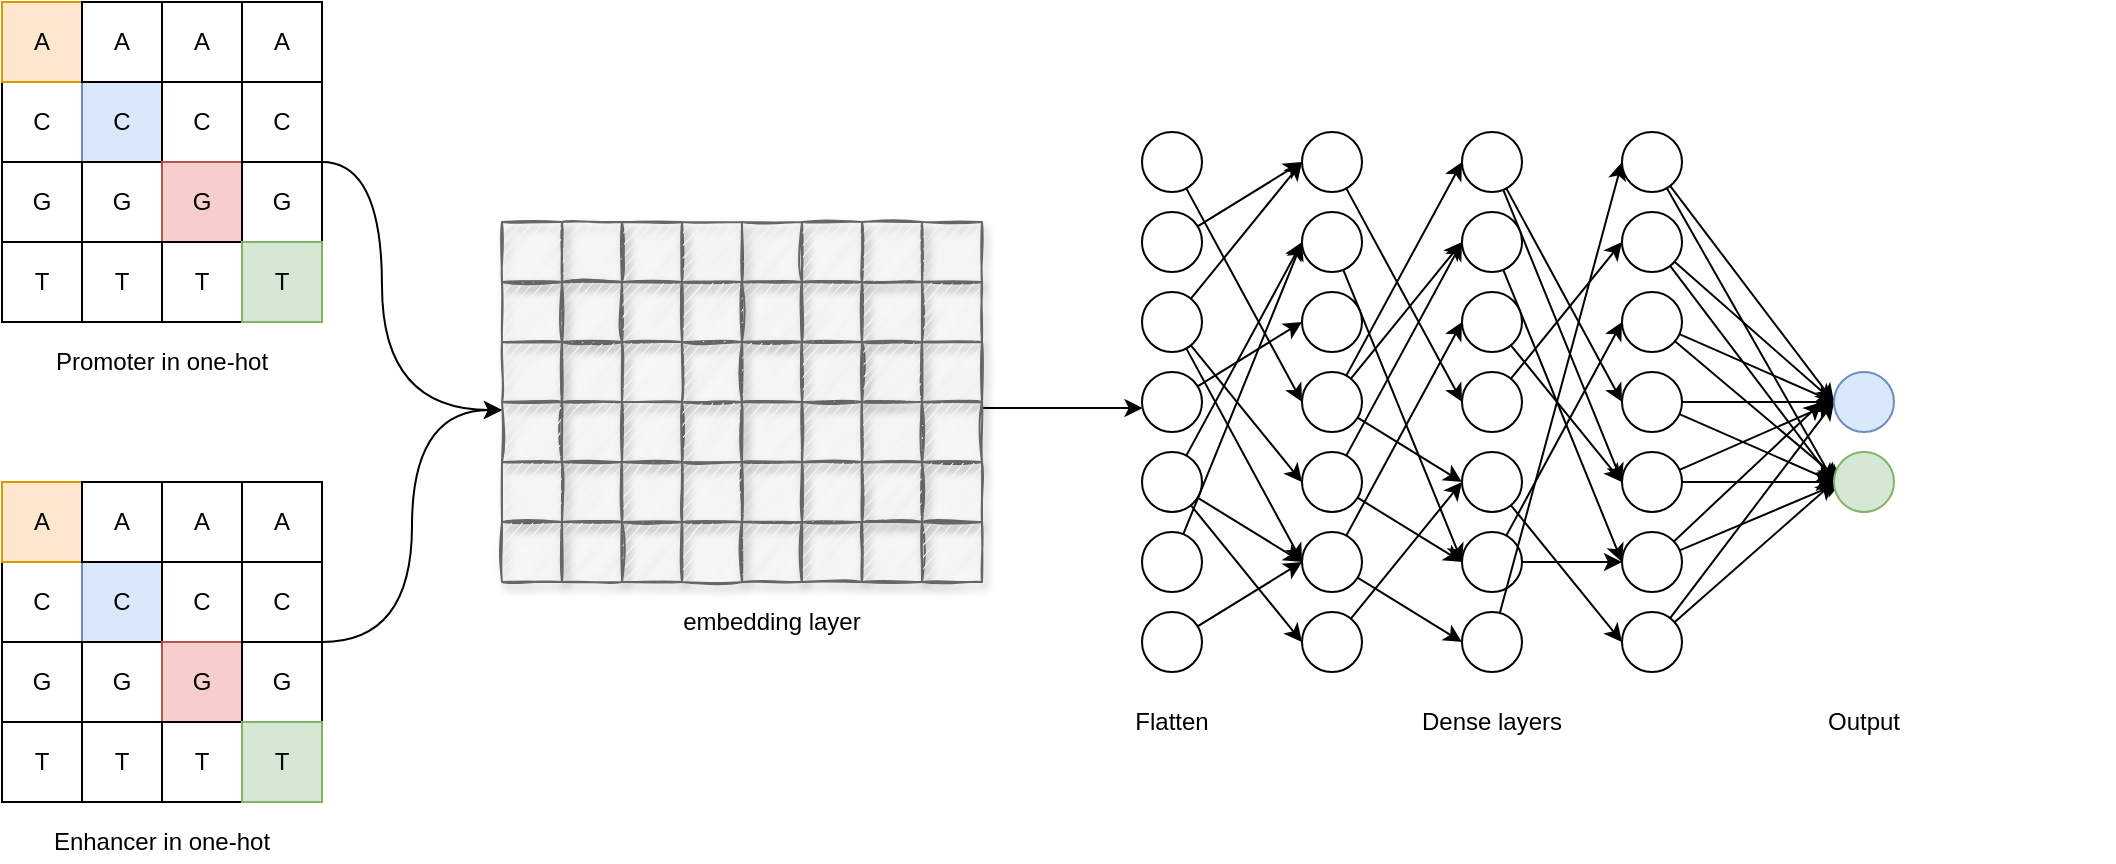 <mxfile version="14.8.5" type="github">
  <diagram id="gIogGsXuzQi1VI0tjLUq" name="Page-1">
    <mxGraphModel dx="1422" dy="763" grid="1" gridSize="10" guides="1" tooltips="1" connect="1" arrows="1" fold="1" page="1" pageScale="1" pageWidth="4681" pageHeight="3300" math="0" shadow="0">
      <root>
        <mxCell id="0" />
        <mxCell id="1" parent="0" />
        <mxCell id="aOOabZM7SZLnajDP1h2--1" value="" style="rounded=0;whiteSpace=wrap;html=1;" parent="1" vertex="1">
          <mxGeometry x="220" y="120" width="40" height="160" as="geometry" />
        </mxCell>
        <mxCell id="aOOabZM7SZLnajDP1h2--2" value="" style="rounded=0;whiteSpace=wrap;html=1;" parent="1" vertex="1">
          <mxGeometry x="220" y="160" width="40" height="40" as="geometry" />
        </mxCell>
        <mxCell id="aOOabZM7SZLnajDP1h2--3" value="" style="rounded=0;whiteSpace=wrap;html=1;" parent="1" vertex="1">
          <mxGeometry x="220" y="200" width="40" height="40" as="geometry" />
        </mxCell>
        <mxCell id="aOOabZM7SZLnajDP1h2--4" value="" style="rounded=0;whiteSpace=wrap;html=1;" parent="1" vertex="1">
          <mxGeometry x="220" y="240" width="40" height="40" as="geometry" />
        </mxCell>
        <mxCell id="aOOabZM7SZLnajDP1h2--5" value="" style="rounded=0;whiteSpace=wrap;html=1;fillColor=#ffe6cc;strokeColor=#d79b00;" parent="1" vertex="1">
          <mxGeometry x="220" y="120" width="40" height="40" as="geometry" />
        </mxCell>
        <mxCell id="aOOabZM7SZLnajDP1h2--6" value="&lt;div&gt;A&lt;/div&gt;" style="text;html=1;strokeColor=none;fillColor=none;align=center;verticalAlign=middle;whiteSpace=wrap;rounded=0;" parent="1" vertex="1">
          <mxGeometry x="220" y="130" width="40" height="20" as="geometry" />
        </mxCell>
        <mxCell id="aOOabZM7SZLnajDP1h2--7" value="C" style="text;html=1;strokeColor=none;fillColor=none;align=center;verticalAlign=middle;whiteSpace=wrap;rounded=0;" parent="1" vertex="1">
          <mxGeometry x="220" y="170" width="40" height="20" as="geometry" />
        </mxCell>
        <mxCell id="aOOabZM7SZLnajDP1h2--8" value="G" style="text;html=1;strokeColor=none;fillColor=none;align=center;verticalAlign=middle;whiteSpace=wrap;rounded=0;" parent="1" vertex="1">
          <mxGeometry x="220" y="210" width="40" height="20" as="geometry" />
        </mxCell>
        <mxCell id="aOOabZM7SZLnajDP1h2--9" value="T" style="text;html=1;strokeColor=none;fillColor=none;align=center;verticalAlign=middle;whiteSpace=wrap;rounded=0;" parent="1" vertex="1">
          <mxGeometry x="220" y="250" width="40" height="20" as="geometry" />
        </mxCell>
        <mxCell id="aOOabZM7SZLnajDP1h2--10" value="" style="rounded=0;whiteSpace=wrap;html=1;" parent="1" vertex="1">
          <mxGeometry x="260" y="120" width="40" height="160" as="geometry" />
        </mxCell>
        <mxCell id="aOOabZM7SZLnajDP1h2--11" value="" style="rounded=0;whiteSpace=wrap;html=1;fillColor=#dae8fc;strokeColor=#6c8ebf;" parent="1" vertex="1">
          <mxGeometry x="260" y="160" width="40" height="40" as="geometry" />
        </mxCell>
        <mxCell id="aOOabZM7SZLnajDP1h2--12" value="" style="rounded=0;whiteSpace=wrap;html=1;" parent="1" vertex="1">
          <mxGeometry x="260" y="200" width="40" height="40" as="geometry" />
        </mxCell>
        <mxCell id="aOOabZM7SZLnajDP1h2--13" value="" style="rounded=0;whiteSpace=wrap;html=1;" parent="1" vertex="1">
          <mxGeometry x="260" y="240" width="40" height="40" as="geometry" />
        </mxCell>
        <mxCell id="aOOabZM7SZLnajDP1h2--14" value="" style="rounded=0;whiteSpace=wrap;html=1;" parent="1" vertex="1">
          <mxGeometry x="260" y="120" width="40" height="40" as="geometry" />
        </mxCell>
        <mxCell id="aOOabZM7SZLnajDP1h2--15" value="&lt;div&gt;A&lt;/div&gt;" style="text;html=1;strokeColor=none;fillColor=none;align=center;verticalAlign=middle;whiteSpace=wrap;rounded=0;" parent="1" vertex="1">
          <mxGeometry x="260" y="130" width="40" height="20" as="geometry" />
        </mxCell>
        <mxCell id="aOOabZM7SZLnajDP1h2--16" value="C" style="text;html=1;strokeColor=none;fillColor=none;align=center;verticalAlign=middle;whiteSpace=wrap;rounded=0;" parent="1" vertex="1">
          <mxGeometry x="260" y="170" width="40" height="20" as="geometry" />
        </mxCell>
        <mxCell id="aOOabZM7SZLnajDP1h2--17" value="G" style="text;html=1;strokeColor=none;fillColor=none;align=center;verticalAlign=middle;whiteSpace=wrap;rounded=0;" parent="1" vertex="1">
          <mxGeometry x="260" y="210" width="40" height="20" as="geometry" />
        </mxCell>
        <mxCell id="aOOabZM7SZLnajDP1h2--18" value="T" style="text;html=1;strokeColor=none;fillColor=none;align=center;verticalAlign=middle;whiteSpace=wrap;rounded=0;" parent="1" vertex="1">
          <mxGeometry x="260" y="250" width="40" height="20" as="geometry" />
        </mxCell>
        <mxCell id="aOOabZM7SZLnajDP1h2--19" value="" style="rounded=0;whiteSpace=wrap;html=1;" parent="1" vertex="1">
          <mxGeometry x="260" y="120" width="40" height="160" as="geometry" />
        </mxCell>
        <mxCell id="aOOabZM7SZLnajDP1h2--20" value="" style="rounded=0;whiteSpace=wrap;html=1;fillColor=#dae8fc;strokeColor=#6c8ebf;" parent="1" vertex="1">
          <mxGeometry x="260" y="160" width="40" height="40" as="geometry" />
        </mxCell>
        <mxCell id="aOOabZM7SZLnajDP1h2--21" value="" style="rounded=0;whiteSpace=wrap;html=1;" parent="1" vertex="1">
          <mxGeometry x="260" y="200" width="40" height="40" as="geometry" />
        </mxCell>
        <mxCell id="aOOabZM7SZLnajDP1h2--22" value="" style="rounded=0;whiteSpace=wrap;html=1;" parent="1" vertex="1">
          <mxGeometry x="260" y="240" width="40" height="40" as="geometry" />
        </mxCell>
        <mxCell id="aOOabZM7SZLnajDP1h2--23" value="" style="rounded=0;whiteSpace=wrap;html=1;" parent="1" vertex="1">
          <mxGeometry x="260" y="120" width="40" height="40" as="geometry" />
        </mxCell>
        <mxCell id="aOOabZM7SZLnajDP1h2--24" value="&lt;div&gt;A&lt;/div&gt;" style="text;html=1;strokeColor=none;fillColor=none;align=center;verticalAlign=middle;whiteSpace=wrap;rounded=0;" parent="1" vertex="1">
          <mxGeometry x="260" y="130" width="40" height="20" as="geometry" />
        </mxCell>
        <mxCell id="aOOabZM7SZLnajDP1h2--25" value="C" style="text;html=1;strokeColor=none;fillColor=none;align=center;verticalAlign=middle;whiteSpace=wrap;rounded=0;" parent="1" vertex="1">
          <mxGeometry x="260" y="170" width="40" height="20" as="geometry" />
        </mxCell>
        <mxCell id="aOOabZM7SZLnajDP1h2--26" value="G" style="text;html=1;strokeColor=none;fillColor=none;align=center;verticalAlign=middle;whiteSpace=wrap;rounded=0;" parent="1" vertex="1">
          <mxGeometry x="260" y="210" width="40" height="20" as="geometry" />
        </mxCell>
        <mxCell id="aOOabZM7SZLnajDP1h2--27" value="T" style="text;html=1;strokeColor=none;fillColor=none;align=center;verticalAlign=middle;whiteSpace=wrap;rounded=0;" parent="1" vertex="1">
          <mxGeometry x="260" y="250" width="40" height="20" as="geometry" />
        </mxCell>
        <mxCell id="aOOabZM7SZLnajDP1h2--28" value="" style="rounded=0;whiteSpace=wrap;html=1;" parent="1" vertex="1">
          <mxGeometry x="300" y="120" width="40" height="160" as="geometry" />
        </mxCell>
        <mxCell id="aOOabZM7SZLnajDP1h2--29" value="" style="rounded=0;whiteSpace=wrap;html=1;fillColor=#dae8fc;strokeColor=#6c8ebf;" parent="1" vertex="1">
          <mxGeometry x="300" y="160" width="40" height="40" as="geometry" />
        </mxCell>
        <mxCell id="aOOabZM7SZLnajDP1h2--30" value="" style="rounded=0;whiteSpace=wrap;html=1;" parent="1" vertex="1">
          <mxGeometry x="300" y="200" width="40" height="40" as="geometry" />
        </mxCell>
        <mxCell id="aOOabZM7SZLnajDP1h2--31" value="" style="rounded=0;whiteSpace=wrap;html=1;" parent="1" vertex="1">
          <mxGeometry x="300" y="240" width="40" height="40" as="geometry" />
        </mxCell>
        <mxCell id="aOOabZM7SZLnajDP1h2--32" value="" style="rounded=0;whiteSpace=wrap;html=1;" parent="1" vertex="1">
          <mxGeometry x="300" y="120" width="40" height="40" as="geometry" />
        </mxCell>
        <mxCell id="aOOabZM7SZLnajDP1h2--33" value="&lt;div&gt;A&lt;/div&gt;" style="text;html=1;strokeColor=none;fillColor=none;align=center;verticalAlign=middle;whiteSpace=wrap;rounded=0;" parent="1" vertex="1">
          <mxGeometry x="300" y="130" width="40" height="20" as="geometry" />
        </mxCell>
        <mxCell id="aOOabZM7SZLnajDP1h2--34" value="C" style="text;html=1;strokeColor=none;fillColor=none;align=center;verticalAlign=middle;whiteSpace=wrap;rounded=0;" parent="1" vertex="1">
          <mxGeometry x="300" y="170" width="40" height="20" as="geometry" />
        </mxCell>
        <mxCell id="aOOabZM7SZLnajDP1h2--35" value="G" style="text;html=1;strokeColor=none;fillColor=none;align=center;verticalAlign=middle;whiteSpace=wrap;rounded=0;" parent="1" vertex="1">
          <mxGeometry x="300" y="210" width="40" height="20" as="geometry" />
        </mxCell>
        <mxCell id="aOOabZM7SZLnajDP1h2--36" value="T" style="text;html=1;strokeColor=none;fillColor=none;align=center;verticalAlign=middle;whiteSpace=wrap;rounded=0;" parent="1" vertex="1">
          <mxGeometry x="300" y="250" width="40" height="20" as="geometry" />
        </mxCell>
        <mxCell id="aOOabZM7SZLnajDP1h2--37" value="" style="rounded=0;whiteSpace=wrap;html=1;" parent="1" vertex="1">
          <mxGeometry x="300" y="120" width="40" height="160" as="geometry" />
        </mxCell>
        <mxCell id="aOOabZM7SZLnajDP1h2--38" value="" style="rounded=0;whiteSpace=wrap;html=1;" parent="1" vertex="1">
          <mxGeometry x="300" y="160" width="40" height="40" as="geometry" />
        </mxCell>
        <mxCell id="aOOabZM7SZLnajDP1h2--39" value="" style="rounded=0;whiteSpace=wrap;html=1;fillColor=#f8cecc;strokeColor=#b85450;" parent="1" vertex="1">
          <mxGeometry x="300" y="200" width="40" height="40" as="geometry" />
        </mxCell>
        <mxCell id="aOOabZM7SZLnajDP1h2--40" value="" style="rounded=0;whiteSpace=wrap;html=1;" parent="1" vertex="1">
          <mxGeometry x="300" y="240" width="40" height="40" as="geometry" />
        </mxCell>
        <mxCell id="aOOabZM7SZLnajDP1h2--41" value="" style="rounded=0;whiteSpace=wrap;html=1;" parent="1" vertex="1">
          <mxGeometry x="300" y="120" width="40" height="40" as="geometry" />
        </mxCell>
        <mxCell id="aOOabZM7SZLnajDP1h2--42" value="&lt;div&gt;A&lt;/div&gt;" style="text;html=1;strokeColor=none;fillColor=none;align=center;verticalAlign=middle;whiteSpace=wrap;rounded=0;" parent="1" vertex="1">
          <mxGeometry x="300" y="130" width="40" height="20" as="geometry" />
        </mxCell>
        <mxCell id="aOOabZM7SZLnajDP1h2--43" value="C" style="text;html=1;strokeColor=none;fillColor=none;align=center;verticalAlign=middle;whiteSpace=wrap;rounded=0;" parent="1" vertex="1">
          <mxGeometry x="300" y="170" width="40" height="20" as="geometry" />
        </mxCell>
        <mxCell id="aOOabZM7SZLnajDP1h2--44" value="G" style="text;html=1;strokeColor=none;fillColor=none;align=center;verticalAlign=middle;whiteSpace=wrap;rounded=0;" parent="1" vertex="1">
          <mxGeometry x="300" y="210" width="40" height="20" as="geometry" />
        </mxCell>
        <mxCell id="aOOabZM7SZLnajDP1h2--45" value="T" style="text;html=1;strokeColor=none;fillColor=none;align=center;verticalAlign=middle;whiteSpace=wrap;rounded=0;" parent="1" vertex="1">
          <mxGeometry x="300" y="250" width="40" height="20" as="geometry" />
        </mxCell>
        <mxCell id="aOOabZM7SZLnajDP1h2--46" value="" style="rounded=0;whiteSpace=wrap;html=1;" parent="1" vertex="1">
          <mxGeometry x="340" y="120" width="40" height="160" as="geometry" />
        </mxCell>
        <mxCell id="aOOabZM7SZLnajDP1h2--47" value="" style="rounded=0;whiteSpace=wrap;html=1;fillColor=#dae8fc;strokeColor=#6c8ebf;" parent="1" vertex="1">
          <mxGeometry x="340" y="160" width="40" height="40" as="geometry" />
        </mxCell>
        <mxCell id="aOOabZM7SZLnajDP1h2--48" value="" style="rounded=0;whiteSpace=wrap;html=1;" parent="1" vertex="1">
          <mxGeometry x="340" y="200" width="40" height="40" as="geometry" />
        </mxCell>
        <mxCell id="aOOabZM7SZLnajDP1h2--49" value="" style="rounded=0;whiteSpace=wrap;html=1;" parent="1" vertex="1">
          <mxGeometry x="340" y="240" width="40" height="40" as="geometry" />
        </mxCell>
        <mxCell id="aOOabZM7SZLnajDP1h2--50" value="" style="rounded=0;whiteSpace=wrap;html=1;" parent="1" vertex="1">
          <mxGeometry x="340" y="120" width="40" height="40" as="geometry" />
        </mxCell>
        <mxCell id="aOOabZM7SZLnajDP1h2--51" value="&lt;div&gt;A&lt;/div&gt;" style="text;html=1;strokeColor=none;fillColor=none;align=center;verticalAlign=middle;whiteSpace=wrap;rounded=0;" parent="1" vertex="1">
          <mxGeometry x="340" y="130" width="40" height="20" as="geometry" />
        </mxCell>
        <mxCell id="aOOabZM7SZLnajDP1h2--52" value="C" style="text;html=1;strokeColor=none;fillColor=none;align=center;verticalAlign=middle;whiteSpace=wrap;rounded=0;" parent="1" vertex="1">
          <mxGeometry x="340" y="170" width="40" height="20" as="geometry" />
        </mxCell>
        <mxCell id="aOOabZM7SZLnajDP1h2--53" value="G" style="text;html=1;strokeColor=none;fillColor=none;align=center;verticalAlign=middle;whiteSpace=wrap;rounded=0;" parent="1" vertex="1">
          <mxGeometry x="340" y="210" width="40" height="20" as="geometry" />
        </mxCell>
        <mxCell id="aOOabZM7SZLnajDP1h2--54" value="T" style="text;html=1;strokeColor=none;fillColor=none;align=center;verticalAlign=middle;whiteSpace=wrap;rounded=0;" parent="1" vertex="1">
          <mxGeometry x="340" y="250" width="40" height="20" as="geometry" />
        </mxCell>
        <mxCell id="aOOabZM7SZLnajDP1h2--55" value="" style="rounded=0;whiteSpace=wrap;html=1;" parent="1" vertex="1">
          <mxGeometry x="340" y="120" width="40" height="160" as="geometry" />
        </mxCell>
        <mxCell id="aOOabZM7SZLnajDP1h2--56" value="" style="rounded=0;whiteSpace=wrap;html=1;" parent="1" vertex="1">
          <mxGeometry x="340" y="160" width="40" height="40" as="geometry" />
        </mxCell>
        <mxCell id="aOOabZM7SZLnajDP1h2--57" value="" style="rounded=0;whiteSpace=wrap;html=1;" parent="1" vertex="1">
          <mxGeometry x="340" y="200" width="40" height="40" as="geometry" />
        </mxCell>
        <mxCell id="aOOabZM7SZLnajDP1h2--58" value="" style="rounded=0;whiteSpace=wrap;html=1;fillColor=#d5e8d4;strokeColor=#82b366;" parent="1" vertex="1">
          <mxGeometry x="340" y="240" width="40" height="40" as="geometry" />
        </mxCell>
        <mxCell id="aOOabZM7SZLnajDP1h2--59" value="" style="rounded=0;whiteSpace=wrap;html=1;" parent="1" vertex="1">
          <mxGeometry x="340" y="120" width="40" height="40" as="geometry" />
        </mxCell>
        <mxCell id="aOOabZM7SZLnajDP1h2--60" value="&lt;div&gt;A&lt;/div&gt;" style="text;html=1;strokeColor=none;fillColor=none;align=center;verticalAlign=middle;whiteSpace=wrap;rounded=0;" parent="1" vertex="1">
          <mxGeometry x="340" y="130" width="40" height="20" as="geometry" />
        </mxCell>
        <mxCell id="aOOabZM7SZLnajDP1h2--61" style="edgeStyle=orthogonalEdgeStyle;curved=1;rounded=0;orthogonalLoop=1;jettySize=auto;html=1;entryX=0;entryY=0;entryDx=0;entryDy=0;exitX=1;exitY=0;exitDx=0;exitDy=0;" parent="1" source="aOOabZM7SZLnajDP1h2--57" edge="1">
          <mxGeometry relative="1" as="geometry">
            <Array as="points">
              <mxPoint x="410" y="200" />
              <mxPoint x="410" y="324" />
            </Array>
            <mxPoint x="470" y="324" as="targetPoint" />
          </mxGeometry>
        </mxCell>
        <mxCell id="aOOabZM7SZLnajDP1h2--62" value="C" style="text;html=1;align=center;verticalAlign=middle;whiteSpace=wrap;rounded=0;" parent="1" vertex="1">
          <mxGeometry x="340" y="170" width="40" height="20" as="geometry" />
        </mxCell>
        <mxCell id="aOOabZM7SZLnajDP1h2--63" value="G" style="text;html=1;strokeColor=none;fillColor=none;align=center;verticalAlign=middle;whiteSpace=wrap;rounded=0;" parent="1" vertex="1">
          <mxGeometry x="340" y="210" width="40" height="20" as="geometry" />
        </mxCell>
        <mxCell id="aOOabZM7SZLnajDP1h2--64" value="T" style="text;html=1;strokeColor=none;fillColor=none;align=center;verticalAlign=middle;whiteSpace=wrap;rounded=0;" parent="1" vertex="1">
          <mxGeometry x="340" y="250" width="40" height="20" as="geometry" />
        </mxCell>
        <mxCell id="aOOabZM7SZLnajDP1h2--65" value="&lt;div&gt;Promoter in one-hot&lt;/div&gt;" style="text;html=1;strokeColor=none;fillColor=none;align=center;verticalAlign=middle;whiteSpace=wrap;rounded=0;" parent="1" vertex="1">
          <mxGeometry x="220" y="290" width="160" height="20" as="geometry" />
        </mxCell>
        <mxCell id="aOOabZM7SZLnajDP1h2--66" value="" style="rounded=0;whiteSpace=wrap;html=1;" parent="1" vertex="1">
          <mxGeometry x="220" y="360" width="40" height="160" as="geometry" />
        </mxCell>
        <mxCell id="aOOabZM7SZLnajDP1h2--67" value="" style="rounded=0;whiteSpace=wrap;html=1;" parent="1" vertex="1">
          <mxGeometry x="220" y="400" width="40" height="40" as="geometry" />
        </mxCell>
        <mxCell id="aOOabZM7SZLnajDP1h2--68" value="" style="rounded=0;whiteSpace=wrap;html=1;" parent="1" vertex="1">
          <mxGeometry x="220" y="440" width="40" height="40" as="geometry" />
        </mxCell>
        <mxCell id="aOOabZM7SZLnajDP1h2--69" value="" style="rounded=0;whiteSpace=wrap;html=1;" parent="1" vertex="1">
          <mxGeometry x="220" y="480" width="40" height="40" as="geometry" />
        </mxCell>
        <mxCell id="aOOabZM7SZLnajDP1h2--70" value="" style="rounded=0;whiteSpace=wrap;html=1;fillColor=#ffe6cc;strokeColor=#d79b00;" parent="1" vertex="1">
          <mxGeometry x="220" y="360" width="40" height="40" as="geometry" />
        </mxCell>
        <mxCell id="aOOabZM7SZLnajDP1h2--71" value="&lt;div&gt;A&lt;/div&gt;" style="text;html=1;strokeColor=none;fillColor=none;align=center;verticalAlign=middle;whiteSpace=wrap;rounded=0;" parent="1" vertex="1">
          <mxGeometry x="220" y="370" width="40" height="20" as="geometry" />
        </mxCell>
        <mxCell id="aOOabZM7SZLnajDP1h2--72" value="C" style="text;html=1;strokeColor=none;fillColor=none;align=center;verticalAlign=middle;whiteSpace=wrap;rounded=0;" parent="1" vertex="1">
          <mxGeometry x="220" y="410" width="40" height="20" as="geometry" />
        </mxCell>
        <mxCell id="aOOabZM7SZLnajDP1h2--73" value="G" style="text;html=1;strokeColor=none;fillColor=none;align=center;verticalAlign=middle;whiteSpace=wrap;rounded=0;" parent="1" vertex="1">
          <mxGeometry x="220" y="450" width="40" height="20" as="geometry" />
        </mxCell>
        <mxCell id="aOOabZM7SZLnajDP1h2--74" value="T" style="text;html=1;strokeColor=none;fillColor=none;align=center;verticalAlign=middle;whiteSpace=wrap;rounded=0;" parent="1" vertex="1">
          <mxGeometry x="220" y="490" width="40" height="20" as="geometry" />
        </mxCell>
        <mxCell id="aOOabZM7SZLnajDP1h2--75" value="" style="rounded=0;whiteSpace=wrap;html=1;" parent="1" vertex="1">
          <mxGeometry x="260" y="360" width="40" height="160" as="geometry" />
        </mxCell>
        <mxCell id="aOOabZM7SZLnajDP1h2--76" value="" style="rounded=0;whiteSpace=wrap;html=1;fillColor=#dae8fc;strokeColor=#6c8ebf;" parent="1" vertex="1">
          <mxGeometry x="260" y="400" width="40" height="40" as="geometry" />
        </mxCell>
        <mxCell id="aOOabZM7SZLnajDP1h2--77" value="" style="rounded=0;whiteSpace=wrap;html=1;" parent="1" vertex="1">
          <mxGeometry x="260" y="440" width="40" height="40" as="geometry" />
        </mxCell>
        <mxCell id="aOOabZM7SZLnajDP1h2--78" value="" style="rounded=0;whiteSpace=wrap;html=1;" parent="1" vertex="1">
          <mxGeometry x="260" y="480" width="40" height="40" as="geometry" />
        </mxCell>
        <mxCell id="aOOabZM7SZLnajDP1h2--79" value="" style="rounded=0;whiteSpace=wrap;html=1;" parent="1" vertex="1">
          <mxGeometry x="260" y="360" width="40" height="40" as="geometry" />
        </mxCell>
        <mxCell id="aOOabZM7SZLnajDP1h2--80" value="&lt;div&gt;A&lt;/div&gt;" style="text;html=1;strokeColor=none;fillColor=none;align=center;verticalAlign=middle;whiteSpace=wrap;rounded=0;" parent="1" vertex="1">
          <mxGeometry x="260" y="370" width="40" height="20" as="geometry" />
        </mxCell>
        <mxCell id="aOOabZM7SZLnajDP1h2--81" value="C" style="text;html=1;strokeColor=none;fillColor=none;align=center;verticalAlign=middle;whiteSpace=wrap;rounded=0;" parent="1" vertex="1">
          <mxGeometry x="260" y="410" width="40" height="20" as="geometry" />
        </mxCell>
        <mxCell id="aOOabZM7SZLnajDP1h2--82" value="G" style="text;html=1;strokeColor=none;fillColor=none;align=center;verticalAlign=middle;whiteSpace=wrap;rounded=0;" parent="1" vertex="1">
          <mxGeometry x="260" y="450" width="40" height="20" as="geometry" />
        </mxCell>
        <mxCell id="aOOabZM7SZLnajDP1h2--83" value="T" style="text;html=1;strokeColor=none;fillColor=none;align=center;verticalAlign=middle;whiteSpace=wrap;rounded=0;" parent="1" vertex="1">
          <mxGeometry x="260" y="490" width="40" height="20" as="geometry" />
        </mxCell>
        <mxCell id="aOOabZM7SZLnajDP1h2--84" value="" style="rounded=0;whiteSpace=wrap;html=1;" parent="1" vertex="1">
          <mxGeometry x="260" y="360" width="40" height="160" as="geometry" />
        </mxCell>
        <mxCell id="aOOabZM7SZLnajDP1h2--85" value="" style="rounded=0;whiteSpace=wrap;html=1;fillColor=#dae8fc;strokeColor=#6c8ebf;" parent="1" vertex="1">
          <mxGeometry x="260" y="400" width="40" height="40" as="geometry" />
        </mxCell>
        <mxCell id="aOOabZM7SZLnajDP1h2--86" value="" style="rounded=0;whiteSpace=wrap;html=1;" parent="1" vertex="1">
          <mxGeometry x="260" y="440" width="40" height="40" as="geometry" />
        </mxCell>
        <mxCell id="aOOabZM7SZLnajDP1h2--87" value="" style="rounded=0;whiteSpace=wrap;html=1;" parent="1" vertex="1">
          <mxGeometry x="260" y="480" width="40" height="40" as="geometry" />
        </mxCell>
        <mxCell id="aOOabZM7SZLnajDP1h2--88" value="" style="rounded=0;whiteSpace=wrap;html=1;" parent="1" vertex="1">
          <mxGeometry x="260" y="360" width="40" height="40" as="geometry" />
        </mxCell>
        <mxCell id="aOOabZM7SZLnajDP1h2--89" value="&lt;div&gt;A&lt;/div&gt;" style="text;html=1;strokeColor=none;fillColor=none;align=center;verticalAlign=middle;whiteSpace=wrap;rounded=0;" parent="1" vertex="1">
          <mxGeometry x="260" y="370" width="40" height="20" as="geometry" />
        </mxCell>
        <mxCell id="aOOabZM7SZLnajDP1h2--90" value="C" style="text;html=1;strokeColor=none;fillColor=none;align=center;verticalAlign=middle;whiteSpace=wrap;rounded=0;" parent="1" vertex="1">
          <mxGeometry x="260" y="410" width="40" height="20" as="geometry" />
        </mxCell>
        <mxCell id="aOOabZM7SZLnajDP1h2--91" value="G" style="text;html=1;strokeColor=none;fillColor=none;align=center;verticalAlign=middle;whiteSpace=wrap;rounded=0;" parent="1" vertex="1">
          <mxGeometry x="260" y="450" width="40" height="20" as="geometry" />
        </mxCell>
        <mxCell id="aOOabZM7SZLnajDP1h2--92" value="T" style="text;html=1;strokeColor=none;fillColor=none;align=center;verticalAlign=middle;whiteSpace=wrap;rounded=0;" parent="1" vertex="1">
          <mxGeometry x="260" y="490" width="40" height="20" as="geometry" />
        </mxCell>
        <mxCell id="aOOabZM7SZLnajDP1h2--93" value="" style="rounded=0;whiteSpace=wrap;html=1;" parent="1" vertex="1">
          <mxGeometry x="300" y="360" width="40" height="160" as="geometry" />
        </mxCell>
        <mxCell id="aOOabZM7SZLnajDP1h2--94" value="" style="rounded=0;whiteSpace=wrap;html=1;fillColor=#dae8fc;strokeColor=#6c8ebf;" parent="1" vertex="1">
          <mxGeometry x="300" y="400" width="40" height="40" as="geometry" />
        </mxCell>
        <mxCell id="aOOabZM7SZLnajDP1h2--95" value="" style="rounded=0;whiteSpace=wrap;html=1;" parent="1" vertex="1">
          <mxGeometry x="300" y="440" width="40" height="40" as="geometry" />
        </mxCell>
        <mxCell id="aOOabZM7SZLnajDP1h2--96" value="" style="rounded=0;whiteSpace=wrap;html=1;" parent="1" vertex="1">
          <mxGeometry x="300" y="480" width="40" height="40" as="geometry" />
        </mxCell>
        <mxCell id="aOOabZM7SZLnajDP1h2--97" value="" style="rounded=0;whiteSpace=wrap;html=1;" parent="1" vertex="1">
          <mxGeometry x="300" y="360" width="40" height="40" as="geometry" />
        </mxCell>
        <mxCell id="aOOabZM7SZLnajDP1h2--98" value="&lt;div&gt;A&lt;/div&gt;" style="text;html=1;strokeColor=none;fillColor=none;align=center;verticalAlign=middle;whiteSpace=wrap;rounded=0;" parent="1" vertex="1">
          <mxGeometry x="300" y="370" width="40" height="20" as="geometry" />
        </mxCell>
        <mxCell id="aOOabZM7SZLnajDP1h2--99" value="C" style="text;html=1;strokeColor=none;fillColor=none;align=center;verticalAlign=middle;whiteSpace=wrap;rounded=0;" parent="1" vertex="1">
          <mxGeometry x="300" y="410" width="40" height="20" as="geometry" />
        </mxCell>
        <mxCell id="aOOabZM7SZLnajDP1h2--100" value="G" style="text;html=1;strokeColor=none;fillColor=none;align=center;verticalAlign=middle;whiteSpace=wrap;rounded=0;" parent="1" vertex="1">
          <mxGeometry x="300" y="450" width="40" height="20" as="geometry" />
        </mxCell>
        <mxCell id="aOOabZM7SZLnajDP1h2--101" value="T" style="text;html=1;strokeColor=none;fillColor=none;align=center;verticalAlign=middle;whiteSpace=wrap;rounded=0;" parent="1" vertex="1">
          <mxGeometry x="300" y="490" width="40" height="20" as="geometry" />
        </mxCell>
        <mxCell id="aOOabZM7SZLnajDP1h2--102" value="" style="rounded=0;whiteSpace=wrap;html=1;" parent="1" vertex="1">
          <mxGeometry x="300" y="360" width="40" height="160" as="geometry" />
        </mxCell>
        <mxCell id="aOOabZM7SZLnajDP1h2--103" value="" style="rounded=0;whiteSpace=wrap;html=1;" parent="1" vertex="1">
          <mxGeometry x="300" y="400" width="40" height="40" as="geometry" />
        </mxCell>
        <mxCell id="aOOabZM7SZLnajDP1h2--104" value="" style="rounded=0;whiteSpace=wrap;html=1;fillColor=#f8cecc;strokeColor=#b85450;" parent="1" vertex="1">
          <mxGeometry x="300" y="440" width="40" height="40" as="geometry" />
        </mxCell>
        <mxCell id="aOOabZM7SZLnajDP1h2--105" value="" style="rounded=0;whiteSpace=wrap;html=1;" parent="1" vertex="1">
          <mxGeometry x="300" y="480" width="40" height="40" as="geometry" />
        </mxCell>
        <mxCell id="aOOabZM7SZLnajDP1h2--106" value="" style="rounded=0;whiteSpace=wrap;html=1;" parent="1" vertex="1">
          <mxGeometry x="300" y="360" width="40" height="40" as="geometry" />
        </mxCell>
        <mxCell id="aOOabZM7SZLnajDP1h2--107" value="&lt;div&gt;A&lt;/div&gt;" style="text;html=1;strokeColor=none;fillColor=none;align=center;verticalAlign=middle;whiteSpace=wrap;rounded=0;" parent="1" vertex="1">
          <mxGeometry x="300" y="370" width="40" height="20" as="geometry" />
        </mxCell>
        <mxCell id="aOOabZM7SZLnajDP1h2--108" value="C" style="text;html=1;strokeColor=none;fillColor=none;align=center;verticalAlign=middle;whiteSpace=wrap;rounded=0;" parent="1" vertex="1">
          <mxGeometry x="300" y="410" width="40" height="20" as="geometry" />
        </mxCell>
        <mxCell id="aOOabZM7SZLnajDP1h2--109" value="G" style="text;html=1;strokeColor=none;fillColor=none;align=center;verticalAlign=middle;whiteSpace=wrap;rounded=0;" parent="1" vertex="1">
          <mxGeometry x="300" y="450" width="40" height="20" as="geometry" />
        </mxCell>
        <mxCell id="aOOabZM7SZLnajDP1h2--110" value="T" style="text;html=1;strokeColor=none;fillColor=none;align=center;verticalAlign=middle;whiteSpace=wrap;rounded=0;" parent="1" vertex="1">
          <mxGeometry x="300" y="490" width="40" height="20" as="geometry" />
        </mxCell>
        <mxCell id="aOOabZM7SZLnajDP1h2--111" value="" style="rounded=0;whiteSpace=wrap;html=1;" parent="1" vertex="1">
          <mxGeometry x="340" y="360" width="40" height="160" as="geometry" />
        </mxCell>
        <mxCell id="aOOabZM7SZLnajDP1h2--112" value="" style="rounded=0;whiteSpace=wrap;html=1;fillColor=#dae8fc;strokeColor=#6c8ebf;" parent="1" vertex="1">
          <mxGeometry x="340" y="400" width="40" height="40" as="geometry" />
        </mxCell>
        <mxCell id="aOOabZM7SZLnajDP1h2--113" value="" style="rounded=0;whiteSpace=wrap;html=1;" parent="1" vertex="1">
          <mxGeometry x="340" y="440" width="40" height="40" as="geometry" />
        </mxCell>
        <mxCell id="aOOabZM7SZLnajDP1h2--114" value="" style="rounded=0;whiteSpace=wrap;html=1;" parent="1" vertex="1">
          <mxGeometry x="340" y="480" width="40" height="40" as="geometry" />
        </mxCell>
        <mxCell id="aOOabZM7SZLnajDP1h2--115" value="" style="rounded=0;whiteSpace=wrap;html=1;" parent="1" vertex="1">
          <mxGeometry x="340" y="360" width="40" height="40" as="geometry" />
        </mxCell>
        <mxCell id="aOOabZM7SZLnajDP1h2--116" value="&lt;div&gt;A&lt;/div&gt;" style="text;html=1;strokeColor=none;fillColor=none;align=center;verticalAlign=middle;whiteSpace=wrap;rounded=0;" parent="1" vertex="1">
          <mxGeometry x="340" y="370" width="40" height="20" as="geometry" />
        </mxCell>
        <mxCell id="aOOabZM7SZLnajDP1h2--117" value="C" style="text;html=1;strokeColor=none;fillColor=none;align=center;verticalAlign=middle;whiteSpace=wrap;rounded=0;" parent="1" vertex="1">
          <mxGeometry x="340" y="410" width="40" height="20" as="geometry" />
        </mxCell>
        <mxCell id="aOOabZM7SZLnajDP1h2--118" value="G" style="text;html=1;strokeColor=none;fillColor=none;align=center;verticalAlign=middle;whiteSpace=wrap;rounded=0;" parent="1" vertex="1">
          <mxGeometry x="340" y="450" width="40" height="20" as="geometry" />
        </mxCell>
        <mxCell id="aOOabZM7SZLnajDP1h2--119" value="T" style="text;html=1;strokeColor=none;fillColor=none;align=center;verticalAlign=middle;whiteSpace=wrap;rounded=0;" parent="1" vertex="1">
          <mxGeometry x="340" y="490" width="40" height="20" as="geometry" />
        </mxCell>
        <mxCell id="aOOabZM7SZLnajDP1h2--120" value="" style="rounded=0;whiteSpace=wrap;html=1;" parent="1" vertex="1">
          <mxGeometry x="340" y="360" width="40" height="160" as="geometry" />
        </mxCell>
        <mxCell id="aOOabZM7SZLnajDP1h2--121" value="" style="rounded=0;whiteSpace=wrap;html=1;" parent="1" vertex="1">
          <mxGeometry x="340" y="400" width="40" height="40" as="geometry" />
        </mxCell>
        <mxCell id="aOOabZM7SZLnajDP1h2--122" value="" style="rounded=0;whiteSpace=wrap;html=1;" parent="1" vertex="1">
          <mxGeometry x="340" y="440" width="40" height="40" as="geometry" />
        </mxCell>
        <mxCell id="aOOabZM7SZLnajDP1h2--123" value="" style="rounded=0;whiteSpace=wrap;html=1;fillColor=#d5e8d4;strokeColor=#82b366;" parent="1" vertex="1">
          <mxGeometry x="340" y="480" width="40" height="40" as="geometry" />
        </mxCell>
        <mxCell id="aOOabZM7SZLnajDP1h2--124" value="" style="rounded=0;whiteSpace=wrap;html=1;" parent="1" vertex="1">
          <mxGeometry x="340" y="360" width="40" height="40" as="geometry" />
        </mxCell>
        <mxCell id="aOOabZM7SZLnajDP1h2--125" value="&lt;div&gt;A&lt;/div&gt;" style="text;html=1;strokeColor=none;fillColor=none;align=center;verticalAlign=middle;whiteSpace=wrap;rounded=0;" parent="1" vertex="1">
          <mxGeometry x="340" y="370" width="40" height="20" as="geometry" />
        </mxCell>
        <mxCell id="aOOabZM7SZLnajDP1h2--126" style="edgeStyle=orthogonalEdgeStyle;curved=1;rounded=0;orthogonalLoop=1;jettySize=auto;html=1;entryX=0;entryY=0;entryDx=0;entryDy=0;exitX=1;exitY=0;exitDx=0;exitDy=0;" parent="1" source="aOOabZM7SZLnajDP1h2--122" edge="1">
          <mxGeometry relative="1" as="geometry">
            <Array as="points">
              <mxPoint x="425" y="440" />
              <mxPoint x="425" y="324" />
            </Array>
            <mxPoint x="470" y="324" as="targetPoint" />
          </mxGeometry>
        </mxCell>
        <mxCell id="aOOabZM7SZLnajDP1h2--127" value="C" style="text;html=1;align=center;verticalAlign=middle;whiteSpace=wrap;rounded=0;" parent="1" vertex="1">
          <mxGeometry x="340" y="410" width="40" height="20" as="geometry" />
        </mxCell>
        <mxCell id="aOOabZM7SZLnajDP1h2--128" value="G" style="text;html=1;strokeColor=none;fillColor=none;align=center;verticalAlign=middle;whiteSpace=wrap;rounded=0;" parent="1" vertex="1">
          <mxGeometry x="340" y="450" width="40" height="20" as="geometry" />
        </mxCell>
        <mxCell id="aOOabZM7SZLnajDP1h2--129" value="T" style="text;html=1;strokeColor=none;fillColor=none;align=center;verticalAlign=middle;whiteSpace=wrap;rounded=0;" parent="1" vertex="1">
          <mxGeometry x="340" y="490" width="40" height="20" as="geometry" />
        </mxCell>
        <mxCell id="aOOabZM7SZLnajDP1h2--130" value="&lt;div&gt;Enhancer in one-hot&lt;/div&gt;" style="text;html=1;strokeColor=none;fillColor=none;align=center;verticalAlign=middle;whiteSpace=wrap;rounded=0;" parent="1" vertex="1">
          <mxGeometry x="220" y="530" width="160" height="20" as="geometry" />
        </mxCell>
        <mxCell id="aOOabZM7SZLnajDP1h2--131" style="rounded=1;jumpSize=20;orthogonalLoop=1;jettySize=auto;html=1;entryX=0;entryY=0.5;entryDx=0;entryDy=0;strokeWidth=1;" parent="1" source="aOOabZM7SZLnajDP1h2--132" target="aOOabZM7SZLnajDP1h2--156" edge="1">
          <mxGeometry relative="1" as="geometry" />
        </mxCell>
        <mxCell id="aOOabZM7SZLnajDP1h2--132" value="" style="ellipse;whiteSpace=wrap;html=1;aspect=fixed;" parent="1" vertex="1">
          <mxGeometry x="790" y="185" width="30" height="30" as="geometry" />
        </mxCell>
        <mxCell id="4BS046eD1vQbMhQOOICh-1" style="rounded=0;orthogonalLoop=1;jettySize=auto;html=1;entryX=0;entryY=0.5;entryDx=0;entryDy=0;" edge="1" parent="1" source="aOOabZM7SZLnajDP1h2--133" target="aOOabZM7SZLnajDP1h2--149">
          <mxGeometry relative="1" as="geometry" />
        </mxCell>
        <mxCell id="aOOabZM7SZLnajDP1h2--133" value="" style="ellipse;whiteSpace=wrap;html=1;aspect=fixed;" parent="1" vertex="1">
          <mxGeometry x="790" y="225" width="30" height="30" as="geometry" />
        </mxCell>
        <mxCell id="aOOabZM7SZLnajDP1h2--134" style="rounded=1;jumpSize=20;orthogonalLoop=1;jettySize=auto;html=1;entryX=0;entryY=0.5;entryDx=0;entryDy=0;strokeWidth=1;" parent="1" source="aOOabZM7SZLnajDP1h2--137" target="aOOabZM7SZLnajDP1h2--149" edge="1">
          <mxGeometry relative="1" as="geometry" />
        </mxCell>
        <mxCell id="aOOabZM7SZLnajDP1h2--135" style="edgeStyle=none;rounded=1;jumpSize=20;orthogonalLoop=1;jettySize=auto;html=1;entryX=0;entryY=0.5;entryDx=0;entryDy=0;strokeWidth=1;" parent="1" source="aOOabZM7SZLnajDP1h2--137" target="aOOabZM7SZLnajDP1h2--162" edge="1">
          <mxGeometry relative="1" as="geometry" />
        </mxCell>
        <mxCell id="aOOabZM7SZLnajDP1h2--136" style="edgeStyle=none;rounded=1;jumpSize=20;orthogonalLoop=1;jettySize=auto;html=1;entryX=0;entryY=0.5;entryDx=0;entryDy=0;strokeWidth=1;" parent="1" source="aOOabZM7SZLnajDP1h2--137" target="aOOabZM7SZLnajDP1h2--159" edge="1">
          <mxGeometry relative="1" as="geometry" />
        </mxCell>
        <mxCell id="aOOabZM7SZLnajDP1h2--137" value="" style="ellipse;whiteSpace=wrap;html=1;aspect=fixed;" parent="1" vertex="1">
          <mxGeometry x="790" y="265" width="30" height="30" as="geometry" />
        </mxCell>
        <mxCell id="aOOabZM7SZLnajDP1h2--138" style="rounded=1;jumpSize=20;orthogonalLoop=1;jettySize=auto;html=1;entryX=0;entryY=0.5;entryDx=0;entryDy=0;strokeWidth=1;" parent="1" source="aOOabZM7SZLnajDP1h2--139" target="aOOabZM7SZLnajDP1h2--152" edge="1">
          <mxGeometry relative="1" as="geometry" />
        </mxCell>
        <mxCell id="aOOabZM7SZLnajDP1h2--139" value="" style="ellipse;whiteSpace=wrap;html=1;aspect=fixed;" parent="1" vertex="1">
          <mxGeometry x="790" y="305" width="30" height="30" as="geometry" />
        </mxCell>
        <mxCell id="aOOabZM7SZLnajDP1h2--140" style="rounded=1;jumpSize=20;orthogonalLoop=1;jettySize=auto;html=1;entryX=0;entryY=0.5;entryDx=0;entryDy=0;strokeWidth=1;" parent="1" source="aOOabZM7SZLnajDP1h2--143" target="aOOabZM7SZLnajDP1h2--151" edge="1">
          <mxGeometry relative="1" as="geometry" />
        </mxCell>
        <mxCell id="aOOabZM7SZLnajDP1h2--141" style="edgeStyle=none;rounded=1;jumpSize=20;orthogonalLoop=1;jettySize=auto;html=1;entryX=0;entryY=0.5;entryDx=0;entryDy=0;strokeWidth=1;" parent="1" source="aOOabZM7SZLnajDP1h2--143" target="aOOabZM7SZLnajDP1h2--164" edge="1">
          <mxGeometry relative="1" as="geometry" />
        </mxCell>
        <mxCell id="aOOabZM7SZLnajDP1h2--142" style="edgeStyle=none;rounded=1;jumpSize=20;orthogonalLoop=1;jettySize=auto;html=1;entryX=0;entryY=0.5;entryDx=0;entryDy=0;strokeWidth=1;" parent="1" source="aOOabZM7SZLnajDP1h2--143" target="aOOabZM7SZLnajDP1h2--162" edge="1">
          <mxGeometry relative="1" as="geometry" />
        </mxCell>
        <mxCell id="aOOabZM7SZLnajDP1h2--143" value="" style="ellipse;whiteSpace=wrap;html=1;aspect=fixed;" parent="1" vertex="1">
          <mxGeometry x="790" y="345" width="30" height="30" as="geometry" />
        </mxCell>
        <mxCell id="aOOabZM7SZLnajDP1h2--144" style="edgeStyle=none;rounded=1;jumpSize=20;orthogonalLoop=1;jettySize=auto;html=1;entryX=0;entryY=0.5;entryDx=0;entryDy=0;strokeWidth=1;" parent="1" source="aOOabZM7SZLnajDP1h2--145" target="aOOabZM7SZLnajDP1h2--151" edge="1">
          <mxGeometry relative="1" as="geometry" />
        </mxCell>
        <mxCell id="aOOabZM7SZLnajDP1h2--145" value="" style="ellipse;whiteSpace=wrap;html=1;aspect=fixed;" parent="1" vertex="1">
          <mxGeometry x="790" y="385" width="30" height="30" as="geometry" />
        </mxCell>
        <mxCell id="aOOabZM7SZLnajDP1h2--146" style="edgeStyle=none;rounded=1;jumpSize=20;orthogonalLoop=1;jettySize=auto;html=1;entryX=0;entryY=0.5;entryDx=0;entryDy=0;strokeWidth=1;" parent="1" source="aOOabZM7SZLnajDP1h2--147" target="aOOabZM7SZLnajDP1h2--162" edge="1">
          <mxGeometry relative="1" as="geometry" />
        </mxCell>
        <mxCell id="aOOabZM7SZLnajDP1h2--147" value="" style="ellipse;whiteSpace=wrap;html=1;aspect=fixed;" parent="1" vertex="1">
          <mxGeometry x="790" y="425" width="30" height="30" as="geometry" />
        </mxCell>
        <mxCell id="aOOabZM7SZLnajDP1h2--148" style="edgeStyle=none;rounded=1;jumpSize=20;orthogonalLoop=1;jettySize=auto;html=1;entryX=0;entryY=0.5;entryDx=0;entryDy=0;strokeWidth=1;" parent="1" source="aOOabZM7SZLnajDP1h2--149" target="aOOabZM7SZLnajDP1h2--175" edge="1">
          <mxGeometry relative="1" as="geometry" />
        </mxCell>
        <mxCell id="aOOabZM7SZLnajDP1h2--149" value="" style="ellipse;whiteSpace=wrap;html=1;aspect=fixed;" parent="1" vertex="1">
          <mxGeometry x="870" y="185" width="30" height="30" as="geometry" />
        </mxCell>
        <mxCell id="aOOabZM7SZLnajDP1h2--150" style="edgeStyle=none;rounded=1;jumpSize=20;orthogonalLoop=1;jettySize=auto;html=1;entryX=0;entryY=0.5;entryDx=0;entryDy=0;strokeWidth=1;" parent="1" source="aOOabZM7SZLnajDP1h2--151" target="aOOabZM7SZLnajDP1h2--180" edge="1">
          <mxGeometry relative="1" as="geometry" />
        </mxCell>
        <mxCell id="aOOabZM7SZLnajDP1h2--151" value="" style="ellipse;whiteSpace=wrap;html=1;aspect=fixed;" parent="1" vertex="1">
          <mxGeometry x="870" y="225" width="30" height="30" as="geometry" />
        </mxCell>
        <mxCell id="aOOabZM7SZLnajDP1h2--152" value="" style="ellipse;whiteSpace=wrap;html=1;aspect=fixed;" parent="1" vertex="1">
          <mxGeometry x="870" y="265" width="30" height="30" as="geometry" />
        </mxCell>
        <mxCell id="aOOabZM7SZLnajDP1h2--153" style="edgeStyle=none;rounded=1;jumpSize=20;orthogonalLoop=1;jettySize=auto;html=1;entryX=0;entryY=0.5;entryDx=0;entryDy=0;strokeWidth=1;" parent="1" source="aOOabZM7SZLnajDP1h2--156" target="aOOabZM7SZLnajDP1h2--169" edge="1">
          <mxGeometry relative="1" as="geometry" />
        </mxCell>
        <mxCell id="aOOabZM7SZLnajDP1h2--154" style="edgeStyle=none;rounded=1;jumpSize=20;orthogonalLoop=1;jettySize=auto;html=1;entryX=0;entryY=0.5;entryDx=0;entryDy=0;strokeWidth=1;" parent="1" source="aOOabZM7SZLnajDP1h2--156" target="aOOabZM7SZLnajDP1h2--177" edge="1">
          <mxGeometry relative="1" as="geometry" />
        </mxCell>
        <mxCell id="aOOabZM7SZLnajDP1h2--155" style="edgeStyle=none;rounded=1;jumpSize=20;orthogonalLoop=1;jettySize=auto;html=1;entryX=0;entryY=0.5;entryDx=0;entryDy=0;strokeWidth=1;" parent="1" source="aOOabZM7SZLnajDP1h2--156" target="aOOabZM7SZLnajDP1h2--171" edge="1">
          <mxGeometry relative="1" as="geometry" />
        </mxCell>
        <mxCell id="aOOabZM7SZLnajDP1h2--156" value="" style="ellipse;whiteSpace=wrap;html=1;aspect=fixed;" parent="1" vertex="1">
          <mxGeometry x="870" y="305" width="30" height="30" as="geometry" />
        </mxCell>
        <mxCell id="aOOabZM7SZLnajDP1h2--157" style="edgeStyle=none;rounded=1;jumpSize=20;orthogonalLoop=1;jettySize=auto;html=1;entryX=0;entryY=0.5;entryDx=0;entryDy=0;strokeWidth=1;" parent="1" source="aOOabZM7SZLnajDP1h2--159" target="aOOabZM7SZLnajDP1h2--171" edge="1">
          <mxGeometry relative="1" as="geometry" />
        </mxCell>
        <mxCell id="aOOabZM7SZLnajDP1h2--158" style="edgeStyle=none;rounded=1;jumpSize=20;orthogonalLoop=1;jettySize=auto;html=1;entryX=0;entryY=0.5;entryDx=0;entryDy=0;strokeWidth=1;" parent="1" source="aOOabZM7SZLnajDP1h2--159" target="aOOabZM7SZLnajDP1h2--180" edge="1">
          <mxGeometry relative="1" as="geometry" />
        </mxCell>
        <mxCell id="aOOabZM7SZLnajDP1h2--159" value="" style="ellipse;whiteSpace=wrap;html=1;aspect=fixed;" parent="1" vertex="1">
          <mxGeometry x="870" y="345" width="30" height="30" as="geometry" />
        </mxCell>
        <mxCell id="aOOabZM7SZLnajDP1h2--160" style="edgeStyle=none;rounded=1;jumpSize=20;orthogonalLoop=1;jettySize=auto;html=1;entryX=0;entryY=0.5;entryDx=0;entryDy=0;strokeWidth=1;" parent="1" source="aOOabZM7SZLnajDP1h2--162" target="aOOabZM7SZLnajDP1h2--173" edge="1">
          <mxGeometry relative="1" as="geometry" />
        </mxCell>
        <mxCell id="aOOabZM7SZLnajDP1h2--161" style="edgeStyle=none;rounded=1;jumpSize=20;orthogonalLoop=1;jettySize=auto;html=1;entryX=0;entryY=0.5;entryDx=0;entryDy=0;strokeWidth=1;" parent="1" source="aOOabZM7SZLnajDP1h2--162" target="aOOabZM7SZLnajDP1h2--182" edge="1">
          <mxGeometry relative="1" as="geometry" />
        </mxCell>
        <mxCell id="aOOabZM7SZLnajDP1h2--162" value="" style="ellipse;whiteSpace=wrap;html=1;aspect=fixed;" parent="1" vertex="1">
          <mxGeometry x="870" y="385" width="30" height="30" as="geometry" />
        </mxCell>
        <mxCell id="aOOabZM7SZLnajDP1h2--163" style="edgeStyle=none;rounded=1;jumpSize=20;orthogonalLoop=1;jettySize=auto;html=1;entryX=0;entryY=0.5;entryDx=0;entryDy=0;strokeWidth=1;" parent="1" source="aOOabZM7SZLnajDP1h2--164" target="aOOabZM7SZLnajDP1h2--177" edge="1">
          <mxGeometry relative="1" as="geometry" />
        </mxCell>
        <mxCell id="aOOabZM7SZLnajDP1h2--164" value="" style="ellipse;whiteSpace=wrap;html=1;aspect=fixed;" parent="1" vertex="1">
          <mxGeometry x="870" y="425" width="30" height="30" as="geometry" />
        </mxCell>
        <mxCell id="aOOabZM7SZLnajDP1h2--165" value="Dense layers" style="text;html=1;strokeColor=none;fillColor=none;align=center;verticalAlign=middle;whiteSpace=wrap;rounded=0;" parent="1" vertex="1">
          <mxGeometry x="840" y="470" width="250" height="20" as="geometry" />
        </mxCell>
        <mxCell id="aOOabZM7SZLnajDP1h2--166" value="Flatten" style="text;html=1;strokeColor=none;fillColor=none;align=center;verticalAlign=middle;whiteSpace=wrap;rounded=0;" parent="1" vertex="1">
          <mxGeometry x="680" y="470" width="250" height="20" as="geometry" />
        </mxCell>
        <mxCell id="aOOabZM7SZLnajDP1h2--167" style="edgeStyle=none;rounded=1;jumpSize=20;orthogonalLoop=1;jettySize=auto;html=1;entryX=0;entryY=0.5;entryDx=0;entryDy=0;strokeWidth=1;" parent="1" source="aOOabZM7SZLnajDP1h2--169" target="aOOabZM7SZLnajDP1h2--194" edge="1">
          <mxGeometry relative="1" as="geometry" />
        </mxCell>
        <mxCell id="aOOabZM7SZLnajDP1h2--168" style="edgeStyle=none;rounded=1;jumpSize=20;orthogonalLoop=1;jettySize=auto;html=1;strokeWidth=1;" parent="1" source="aOOabZM7SZLnajDP1h2--169" edge="1">
          <mxGeometry relative="1" as="geometry">
            <mxPoint x="1030" y="360" as="targetPoint" />
          </mxGeometry>
        </mxCell>
        <mxCell id="aOOabZM7SZLnajDP1h2--169" value="" style="ellipse;whiteSpace=wrap;html=1;aspect=fixed;" parent="1" vertex="1">
          <mxGeometry x="950" y="185" width="30" height="30" as="geometry" />
        </mxCell>
        <mxCell id="aOOabZM7SZLnajDP1h2--170" style="edgeStyle=none;rounded=1;jumpSize=20;orthogonalLoop=1;jettySize=auto;html=1;entryX=0;entryY=0.5;entryDx=0;entryDy=0;strokeWidth=1;" parent="1" source="aOOabZM7SZLnajDP1h2--171" target="aOOabZM7SZLnajDP1h2--200" edge="1">
          <mxGeometry relative="1" as="geometry" />
        </mxCell>
        <mxCell id="aOOabZM7SZLnajDP1h2--171" value="" style="ellipse;whiteSpace=wrap;html=1;aspect=fixed;" parent="1" vertex="1">
          <mxGeometry x="950" y="225" width="30" height="30" as="geometry" />
        </mxCell>
        <mxCell id="aOOabZM7SZLnajDP1h2--172" style="edgeStyle=none;rounded=1;jumpSize=20;orthogonalLoop=1;jettySize=auto;html=1;entryX=0;entryY=0.5;entryDx=0;entryDy=0;strokeWidth=1;" parent="1" source="aOOabZM7SZLnajDP1h2--173" target="aOOabZM7SZLnajDP1h2--197" edge="1">
          <mxGeometry relative="1" as="geometry" />
        </mxCell>
        <mxCell id="aOOabZM7SZLnajDP1h2--173" value="" style="ellipse;whiteSpace=wrap;html=1;aspect=fixed;" parent="1" vertex="1">
          <mxGeometry x="950" y="265" width="30" height="30" as="geometry" />
        </mxCell>
        <mxCell id="aOOabZM7SZLnajDP1h2--174" style="edgeStyle=none;rounded=1;jumpSize=20;orthogonalLoop=1;jettySize=auto;html=1;entryX=0;entryY=0.5;entryDx=0;entryDy=0;strokeWidth=1;" parent="1" source="aOOabZM7SZLnajDP1h2--175" target="aOOabZM7SZLnajDP1h2--188" edge="1">
          <mxGeometry relative="1" as="geometry" />
        </mxCell>
        <mxCell id="aOOabZM7SZLnajDP1h2--175" value="" style="ellipse;whiteSpace=wrap;html=1;aspect=fixed;" parent="1" vertex="1">
          <mxGeometry x="950" y="305" width="30" height="30" as="geometry" />
        </mxCell>
        <mxCell id="aOOabZM7SZLnajDP1h2--176" style="edgeStyle=none;rounded=1;jumpSize=20;orthogonalLoop=1;jettySize=auto;html=1;entryX=0;entryY=0.5;entryDx=0;entryDy=0;strokeWidth=1;" parent="1" source="aOOabZM7SZLnajDP1h2--177" target="aOOabZM7SZLnajDP1h2--203" edge="1">
          <mxGeometry relative="1" as="geometry" />
        </mxCell>
        <mxCell id="aOOabZM7SZLnajDP1h2--177" value="" style="ellipse;whiteSpace=wrap;html=1;aspect=fixed;" parent="1" vertex="1">
          <mxGeometry x="950" y="345" width="30" height="30" as="geometry" />
        </mxCell>
        <mxCell id="aOOabZM7SZLnajDP1h2--178" style="edgeStyle=none;rounded=1;jumpSize=20;orthogonalLoop=1;jettySize=auto;html=1;entryX=0;entryY=0.5;entryDx=0;entryDy=0;strokeWidth=1;" parent="1" source="aOOabZM7SZLnajDP1h2--180" target="aOOabZM7SZLnajDP1h2--191" edge="1">
          <mxGeometry relative="1" as="geometry" />
        </mxCell>
        <mxCell id="aOOabZM7SZLnajDP1h2--179" style="edgeStyle=none;rounded=1;jumpSize=20;orthogonalLoop=1;jettySize=auto;html=1;entryX=0;entryY=0.5;entryDx=0;entryDy=0;strokeWidth=1;" parent="1" source="aOOabZM7SZLnajDP1h2--180" target="aOOabZM7SZLnajDP1h2--200" edge="1">
          <mxGeometry relative="1" as="geometry" />
        </mxCell>
        <mxCell id="aOOabZM7SZLnajDP1h2--180" value="" style="ellipse;whiteSpace=wrap;html=1;aspect=fixed;" parent="1" vertex="1">
          <mxGeometry x="950" y="385" width="30" height="30" as="geometry" />
        </mxCell>
        <mxCell id="aOOabZM7SZLnajDP1h2--181" style="edgeStyle=none;rounded=1;jumpSize=20;orthogonalLoop=1;jettySize=auto;html=1;entryX=0;entryY=0.5;entryDx=0;entryDy=0;strokeWidth=1;" parent="1" source="aOOabZM7SZLnajDP1h2--182" target="aOOabZM7SZLnajDP1h2--185" edge="1">
          <mxGeometry relative="1" as="geometry" />
        </mxCell>
        <mxCell id="aOOabZM7SZLnajDP1h2--182" value="" style="ellipse;whiteSpace=wrap;html=1;aspect=fixed;" parent="1" vertex="1">
          <mxGeometry x="950" y="425" width="30" height="30" as="geometry" />
        </mxCell>
        <mxCell id="aOOabZM7SZLnajDP1h2--183" style="edgeStyle=none;rounded=1;jumpSize=20;orthogonalLoop=1;jettySize=auto;html=1;entryX=0;entryY=0.5;entryDx=0;entryDy=0;strokeWidth=1;" parent="1" source="aOOabZM7SZLnajDP1h2--185" target="aOOabZM7SZLnajDP1h2--205" edge="1">
          <mxGeometry relative="1" as="geometry" />
        </mxCell>
        <mxCell id="aOOabZM7SZLnajDP1h2--184" style="edgeStyle=none;rounded=1;jumpSize=20;orthogonalLoop=1;jettySize=auto;html=1;entryX=0;entryY=0.5;entryDx=0;entryDy=0;strokeWidth=1;" parent="1" source="aOOabZM7SZLnajDP1h2--185" target="aOOabZM7SZLnajDP1h2--206" edge="1">
          <mxGeometry relative="1" as="geometry" />
        </mxCell>
        <mxCell id="aOOabZM7SZLnajDP1h2--185" value="" style="ellipse;whiteSpace=wrap;html=1;aspect=fixed;" parent="1" vertex="1">
          <mxGeometry x="1030" y="185" width="30" height="30" as="geometry" />
        </mxCell>
        <mxCell id="aOOabZM7SZLnajDP1h2--186" style="edgeStyle=none;rounded=1;jumpSize=20;orthogonalLoop=1;jettySize=auto;html=1;entryX=0;entryY=0.5;entryDx=0;entryDy=0;strokeWidth=1;" parent="1" source="aOOabZM7SZLnajDP1h2--188" target="aOOabZM7SZLnajDP1h2--206" edge="1">
          <mxGeometry relative="1" as="geometry" />
        </mxCell>
        <mxCell id="aOOabZM7SZLnajDP1h2--187" style="edgeStyle=none;rounded=1;jumpSize=20;orthogonalLoop=1;jettySize=auto;html=1;strokeWidth=1;entryX=0;entryY=0.5;entryDx=0;entryDy=0;" parent="1" source="aOOabZM7SZLnajDP1h2--188" edge="1" target="aOOabZM7SZLnajDP1h2--205">
          <mxGeometry relative="1" as="geometry">
            <mxPoint x="1130" y="320" as="targetPoint" />
          </mxGeometry>
        </mxCell>
        <mxCell id="aOOabZM7SZLnajDP1h2--188" value="" style="ellipse;whiteSpace=wrap;html=1;aspect=fixed;" parent="1" vertex="1">
          <mxGeometry x="1030" y="225" width="30" height="30" as="geometry" />
        </mxCell>
        <mxCell id="aOOabZM7SZLnajDP1h2--189" style="edgeStyle=none;rounded=1;jumpSize=20;orthogonalLoop=1;jettySize=auto;html=1;entryX=0;entryY=0.5;entryDx=0;entryDy=0;strokeWidth=1;" parent="1" source="aOOabZM7SZLnajDP1h2--191" target="aOOabZM7SZLnajDP1h2--205" edge="1">
          <mxGeometry relative="1" as="geometry" />
        </mxCell>
        <mxCell id="aOOabZM7SZLnajDP1h2--190" style="edgeStyle=none;rounded=1;jumpSize=20;orthogonalLoop=1;jettySize=auto;html=1;strokeWidth=1;" parent="1" source="aOOabZM7SZLnajDP1h2--191" edge="1">
          <mxGeometry relative="1" as="geometry">
            <mxPoint x="1140" y="360" as="targetPoint" />
          </mxGeometry>
        </mxCell>
        <mxCell id="aOOabZM7SZLnajDP1h2--191" value="" style="ellipse;whiteSpace=wrap;html=1;aspect=fixed;" parent="1" vertex="1">
          <mxGeometry x="1030" y="265" width="30" height="30" as="geometry" />
        </mxCell>
        <mxCell id="aOOabZM7SZLnajDP1h2--192" style="edgeStyle=none;rounded=1;jumpSize=20;orthogonalLoop=1;jettySize=auto;html=1;entryX=0;entryY=0.5;entryDx=0;entryDy=0;strokeWidth=1;" parent="1" source="aOOabZM7SZLnajDP1h2--194" target="aOOabZM7SZLnajDP1h2--206" edge="1">
          <mxGeometry relative="1" as="geometry" />
        </mxCell>
        <mxCell id="aOOabZM7SZLnajDP1h2--193" style="edgeStyle=none;rounded=1;jumpSize=20;orthogonalLoop=1;jettySize=auto;html=1;strokeWidth=1;" parent="1" source="aOOabZM7SZLnajDP1h2--194" edge="1">
          <mxGeometry relative="1" as="geometry">
            <mxPoint x="1140" y="320" as="targetPoint" />
          </mxGeometry>
        </mxCell>
        <mxCell id="aOOabZM7SZLnajDP1h2--194" value="" style="ellipse;whiteSpace=wrap;html=1;aspect=fixed;" parent="1" vertex="1">
          <mxGeometry x="1030" y="305" width="30" height="30" as="geometry" />
        </mxCell>
        <mxCell id="aOOabZM7SZLnajDP1h2--195" style="edgeStyle=none;rounded=1;jumpSize=20;orthogonalLoop=1;jettySize=auto;html=1;entryX=0;entryY=0.5;entryDx=0;entryDy=0;strokeWidth=1;" parent="1" source="aOOabZM7SZLnajDP1h2--197" target="aOOabZM7SZLnajDP1h2--205" edge="1">
          <mxGeometry relative="1" as="geometry" />
        </mxCell>
        <mxCell id="aOOabZM7SZLnajDP1h2--196" style="edgeStyle=none;rounded=1;jumpSize=20;orthogonalLoop=1;jettySize=auto;html=1;strokeWidth=1;entryX=0;entryY=0.5;entryDx=0;entryDy=0;" parent="1" source="aOOabZM7SZLnajDP1h2--197" edge="1" target="aOOabZM7SZLnajDP1h2--206">
          <mxGeometry relative="1" as="geometry">
            <mxPoint x="1130" y="360" as="targetPoint" />
          </mxGeometry>
        </mxCell>
        <mxCell id="aOOabZM7SZLnajDP1h2--197" value="" style="ellipse;whiteSpace=wrap;html=1;aspect=fixed;" parent="1" vertex="1">
          <mxGeometry x="1030" y="345" width="30" height="30" as="geometry" />
        </mxCell>
        <mxCell id="aOOabZM7SZLnajDP1h2--198" style="edgeStyle=none;rounded=1;jumpSize=20;orthogonalLoop=1;jettySize=auto;html=1;strokeWidth=1;" parent="1" source="aOOabZM7SZLnajDP1h2--200" edge="1">
          <mxGeometry relative="1" as="geometry">
            <mxPoint x="1140" y="360" as="targetPoint" />
          </mxGeometry>
        </mxCell>
        <mxCell id="aOOabZM7SZLnajDP1h2--199" style="edgeStyle=none;rounded=1;jumpSize=20;orthogonalLoop=1;jettySize=auto;html=1;strokeWidth=1;" parent="1" source="aOOabZM7SZLnajDP1h2--200" edge="1">
          <mxGeometry relative="1" as="geometry">
            <mxPoint x="1130" y="320" as="targetPoint" />
          </mxGeometry>
        </mxCell>
        <mxCell id="aOOabZM7SZLnajDP1h2--200" value="" style="ellipse;whiteSpace=wrap;html=1;aspect=fixed;" parent="1" vertex="1">
          <mxGeometry x="1030" y="385" width="30" height="30" as="geometry" />
        </mxCell>
        <mxCell id="aOOabZM7SZLnajDP1h2--201" style="edgeStyle=none;rounded=1;jumpSize=20;orthogonalLoop=1;jettySize=auto;html=1;entryX=0;entryY=0.5;entryDx=0;entryDy=0;strokeWidth=1;" parent="1" source="aOOabZM7SZLnajDP1h2--203" target="aOOabZM7SZLnajDP1h2--205" edge="1">
          <mxGeometry relative="1" as="geometry" />
        </mxCell>
        <mxCell id="aOOabZM7SZLnajDP1h2--202" style="edgeStyle=none;rounded=1;jumpSize=20;orthogonalLoop=1;jettySize=auto;html=1;strokeWidth=1;entryX=0;entryY=0.5;entryDx=0;entryDy=0;" parent="1" source="aOOabZM7SZLnajDP1h2--203" edge="1" target="aOOabZM7SZLnajDP1h2--206">
          <mxGeometry relative="1" as="geometry">
            <mxPoint x="1130" y="360" as="targetPoint" />
          </mxGeometry>
        </mxCell>
        <mxCell id="aOOabZM7SZLnajDP1h2--203" value="" style="ellipse;whiteSpace=wrap;html=1;aspect=fixed;" parent="1" vertex="1">
          <mxGeometry x="1030" y="425" width="30" height="30" as="geometry" />
        </mxCell>
        <mxCell id="aOOabZM7SZLnajDP1h2--204" value="&lt;div&gt;Output&lt;/div&gt;" style="text;html=1;strokeColor=none;fillColor=none;align=center;verticalAlign=middle;whiteSpace=wrap;rounded=0;" parent="1" vertex="1">
          <mxGeometry x="1026" y="470" width="250" height="20" as="geometry" />
        </mxCell>
        <mxCell id="aOOabZM7SZLnajDP1h2--205" value="" style="ellipse;whiteSpace=wrap;html=1;aspect=fixed;fillColor=#dae8fc;strokeColor=#6c8ebf;" parent="1" vertex="1">
          <mxGeometry x="1136" y="305" width="30" height="30" as="geometry" />
        </mxCell>
        <mxCell id="aOOabZM7SZLnajDP1h2--206" value="" style="ellipse;whiteSpace=wrap;html=1;aspect=fixed;fillColor=#d5e8d4;strokeColor=#82b366;" parent="1" vertex="1">
          <mxGeometry x="1136" y="345" width="30" height="30" as="geometry" />
        </mxCell>
        <mxCell id="aOOabZM7SZLnajDP1h2--207" value="" style="rounded=0;whiteSpace=wrap;html=1;shadow=1;glass=0;sketch=1;fillColor=#f5f5f5;strokeColor=#666666;fontColor=#333333;" parent="1" vertex="1">
          <mxGeometry x="500" y="230" width="30" height="30" as="geometry" />
        </mxCell>
        <mxCell id="aOOabZM7SZLnajDP1h2--208" value="" style="rounded=0;whiteSpace=wrap;html=1;shadow=1;glass=0;sketch=1;fillColor=#f5f5f5;strokeColor=#666666;fontColor=#333333;" parent="1" vertex="1">
          <mxGeometry x="470" y="230" width="30" height="30" as="geometry" />
        </mxCell>
        <mxCell id="aOOabZM7SZLnajDP1h2--209" value="" style="rounded=0;whiteSpace=wrap;html=1;shadow=1;glass=0;sketch=1;fillColor=#f5f5f5;strokeColor=#666666;fontColor=#333333;" parent="1" vertex="1">
          <mxGeometry x="530" y="230" width="30" height="30" as="geometry" />
        </mxCell>
        <mxCell id="aOOabZM7SZLnajDP1h2--210" value="" style="rounded=0;whiteSpace=wrap;html=1;shadow=1;glass=0;sketch=1;fillColor=#f5f5f5;strokeColor=#666666;fontColor=#333333;" parent="1" vertex="1">
          <mxGeometry x="590" y="230" width="30" height="30" as="geometry" />
        </mxCell>
        <mxCell id="aOOabZM7SZLnajDP1h2--211" value="" style="rounded=0;whiteSpace=wrap;html=1;shadow=1;glass=0;sketch=1;fillColor=#f5f5f5;strokeColor=#666666;fontColor=#333333;" parent="1" vertex="1">
          <mxGeometry x="560" y="230" width="30" height="30" as="geometry" />
        </mxCell>
        <mxCell id="aOOabZM7SZLnajDP1h2--212" value="" style="rounded=0;whiteSpace=wrap;html=1;shadow=1;glass=0;sketch=1;fillColor=#f5f5f5;strokeColor=#666666;fontColor=#333333;" parent="1" vertex="1">
          <mxGeometry x="620" y="230" width="30" height="30" as="geometry" />
        </mxCell>
        <mxCell id="aOOabZM7SZLnajDP1h2--213" value="" style="rounded=0;whiteSpace=wrap;html=1;shadow=1;glass=0;sketch=1;fillColor=#f5f5f5;strokeColor=#666666;fontColor=#333333;" parent="1" vertex="1">
          <mxGeometry x="500" y="260" width="30" height="30" as="geometry" />
        </mxCell>
        <mxCell id="aOOabZM7SZLnajDP1h2--214" value="" style="rounded=0;whiteSpace=wrap;html=1;shadow=1;glass=0;sketch=1;fillColor=#f5f5f5;strokeColor=#666666;fontColor=#333333;" parent="1" vertex="1">
          <mxGeometry x="470" y="260" width="30" height="30" as="geometry" />
        </mxCell>
        <mxCell id="aOOabZM7SZLnajDP1h2--215" value="" style="rounded=0;whiteSpace=wrap;html=1;shadow=1;glass=0;sketch=1;fillColor=#f5f5f5;strokeColor=#666666;fontColor=#333333;" parent="1" vertex="1">
          <mxGeometry x="530" y="260" width="30" height="30" as="geometry" />
        </mxCell>
        <mxCell id="aOOabZM7SZLnajDP1h2--216" value="" style="rounded=0;whiteSpace=wrap;html=1;shadow=1;glass=0;sketch=1;fillColor=#f5f5f5;strokeColor=#666666;fontColor=#333333;" parent="1" vertex="1">
          <mxGeometry x="590" y="260" width="30" height="30" as="geometry" />
        </mxCell>
        <mxCell id="aOOabZM7SZLnajDP1h2--217" value="" style="rounded=0;whiteSpace=wrap;html=1;shadow=1;glass=0;sketch=1;fillColor=#f5f5f5;strokeColor=#666666;fontColor=#333333;" parent="1" vertex="1">
          <mxGeometry x="560" y="260" width="30" height="30" as="geometry" />
        </mxCell>
        <mxCell id="aOOabZM7SZLnajDP1h2--218" value="" style="rounded=0;whiteSpace=wrap;html=1;shadow=1;glass=0;sketch=1;fillColor=#f5f5f5;strokeColor=#666666;fontColor=#333333;" parent="1" vertex="1">
          <mxGeometry x="620" y="260" width="30" height="30" as="geometry" />
        </mxCell>
        <mxCell id="aOOabZM7SZLnajDP1h2--219" value="" style="rounded=0;whiteSpace=wrap;html=1;shadow=1;glass=0;sketch=1;fillColor=#f5f5f5;strokeColor=#666666;fontColor=#333333;" parent="1" vertex="1">
          <mxGeometry x="680" y="230" width="30" height="30" as="geometry" />
        </mxCell>
        <mxCell id="aOOabZM7SZLnajDP1h2--220" value="" style="rounded=0;whiteSpace=wrap;html=1;shadow=1;glass=0;sketch=1;fillColor=#f5f5f5;strokeColor=#666666;fontColor=#333333;" parent="1" vertex="1">
          <mxGeometry x="650" y="260" width="30" height="30" as="geometry" />
        </mxCell>
        <mxCell id="aOOabZM7SZLnajDP1h2--221" value="" style="rounded=0;whiteSpace=wrap;html=1;shadow=1;glass=0;sketch=1;fillColor=#f5f5f5;strokeColor=#666666;fontColor=#333333;" parent="1" vertex="1">
          <mxGeometry x="650" y="230" width="30" height="30" as="geometry" />
        </mxCell>
        <mxCell id="aOOabZM7SZLnajDP1h2--222" value="" style="rounded=0;whiteSpace=wrap;html=1;shadow=1;glass=0;sketch=1;fillColor=#f5f5f5;strokeColor=#666666;fontColor=#333333;" parent="1" vertex="1">
          <mxGeometry x="680" y="260" width="30" height="30" as="geometry" />
        </mxCell>
        <mxCell id="aOOabZM7SZLnajDP1h2--223" value="" style="rounded=0;whiteSpace=wrap;html=1;shadow=1;glass=0;sketch=1;fillColor=#f5f5f5;strokeColor=#666666;fontColor=#333333;" parent="1" vertex="1">
          <mxGeometry x="500" y="290" width="30" height="30" as="geometry" />
        </mxCell>
        <mxCell id="aOOabZM7SZLnajDP1h2--224" value="" style="rounded=0;whiteSpace=wrap;html=1;shadow=1;glass=0;sketch=1;fillColor=#f5f5f5;strokeColor=#666666;fontColor=#333333;" parent="1" vertex="1">
          <mxGeometry x="470" y="290" width="30" height="30" as="geometry" />
        </mxCell>
        <mxCell id="aOOabZM7SZLnajDP1h2--225" value="" style="rounded=0;whiteSpace=wrap;html=1;shadow=1;glass=0;sketch=1;fillColor=#f5f5f5;strokeColor=#666666;fontColor=#333333;" parent="1" vertex="1">
          <mxGeometry x="530" y="290" width="30" height="30" as="geometry" />
        </mxCell>
        <mxCell id="aOOabZM7SZLnajDP1h2--226" value="" style="rounded=0;whiteSpace=wrap;html=1;shadow=1;glass=0;sketch=1;fillColor=#f5f5f5;strokeColor=#666666;fontColor=#333333;" parent="1" vertex="1">
          <mxGeometry x="590" y="290" width="30" height="30" as="geometry" />
        </mxCell>
        <mxCell id="aOOabZM7SZLnajDP1h2--227" value="" style="rounded=0;whiteSpace=wrap;html=1;shadow=1;glass=0;sketch=1;fillColor=#f5f5f5;strokeColor=#666666;fontColor=#333333;" parent="1" vertex="1">
          <mxGeometry x="560" y="290" width="30" height="30" as="geometry" />
        </mxCell>
        <mxCell id="aOOabZM7SZLnajDP1h2--228" value="" style="rounded=0;whiteSpace=wrap;html=1;shadow=1;glass=0;sketch=1;fillColor=#f5f5f5;strokeColor=#666666;fontColor=#333333;" parent="1" vertex="1">
          <mxGeometry x="620" y="290" width="30" height="30" as="geometry" />
        </mxCell>
        <mxCell id="aOOabZM7SZLnajDP1h2--229" value="" style="rounded=0;whiteSpace=wrap;html=1;shadow=1;glass=0;sketch=1;fillColor=#f5f5f5;strokeColor=#666666;fontColor=#333333;" parent="1" vertex="1">
          <mxGeometry x="500" y="320" width="30" height="30" as="geometry" />
        </mxCell>
        <mxCell id="aOOabZM7SZLnajDP1h2--230" value="" style="rounded=0;whiteSpace=wrap;html=1;shadow=1;glass=0;sketch=1;fillColor=#f5f5f5;strokeColor=#666666;fontColor=#333333;" parent="1" vertex="1">
          <mxGeometry x="470" y="320" width="30" height="30" as="geometry" />
        </mxCell>
        <mxCell id="aOOabZM7SZLnajDP1h2--231" value="" style="rounded=0;whiteSpace=wrap;html=1;shadow=1;glass=0;sketch=1;fillColor=#f5f5f5;strokeColor=#666666;fontColor=#333333;" parent="1" vertex="1">
          <mxGeometry x="530" y="320" width="30" height="30" as="geometry" />
        </mxCell>
        <mxCell id="aOOabZM7SZLnajDP1h2--232" value="" style="rounded=0;whiteSpace=wrap;html=1;shadow=1;glass=0;sketch=1;fillColor=#f5f5f5;strokeColor=#666666;fontColor=#333333;" parent="1" vertex="1">
          <mxGeometry x="590" y="320" width="30" height="30" as="geometry" />
        </mxCell>
        <mxCell id="aOOabZM7SZLnajDP1h2--233" value="" style="rounded=0;whiteSpace=wrap;html=1;shadow=1;glass=0;sketch=1;fillColor=#f5f5f5;strokeColor=#666666;fontColor=#333333;" parent="1" vertex="1">
          <mxGeometry x="560" y="320" width="30" height="30" as="geometry" />
        </mxCell>
        <mxCell id="aOOabZM7SZLnajDP1h2--234" value="" style="rounded=0;whiteSpace=wrap;html=1;shadow=1;glass=0;sketch=1;fillColor=#f5f5f5;strokeColor=#666666;fontColor=#333333;" parent="1" vertex="1">
          <mxGeometry x="620" y="320" width="30" height="30" as="geometry" />
        </mxCell>
        <mxCell id="aOOabZM7SZLnajDP1h2--235" value="" style="rounded=0;whiteSpace=wrap;html=1;shadow=1;glass=0;sketch=1;fillColor=#f5f5f5;strokeColor=#666666;fontColor=#333333;" parent="1" vertex="1">
          <mxGeometry x="680" y="290" width="30" height="30" as="geometry" />
        </mxCell>
        <mxCell id="aOOabZM7SZLnajDP1h2--236" value="" style="rounded=0;whiteSpace=wrap;html=1;shadow=1;glass=0;sketch=1;fillColor=#f5f5f5;strokeColor=#666666;fontColor=#333333;" parent="1" vertex="1">
          <mxGeometry x="650" y="320" width="30" height="30" as="geometry" />
        </mxCell>
        <mxCell id="aOOabZM7SZLnajDP1h2--237" value="" style="rounded=0;whiteSpace=wrap;html=1;shadow=1;glass=0;sketch=1;fillColor=#f5f5f5;strokeColor=#666666;fontColor=#333333;" parent="1" vertex="1">
          <mxGeometry x="650" y="290" width="30" height="30" as="geometry" />
        </mxCell>
        <mxCell id="aOOabZM7SZLnajDP1h2--256" style="edgeStyle=orthogonalEdgeStyle;rounded=0;orthogonalLoop=1;jettySize=auto;html=1;" parent="1" source="aOOabZM7SZLnajDP1h2--238" target="aOOabZM7SZLnajDP1h2--139" edge="1">
          <mxGeometry relative="1" as="geometry">
            <Array as="points">
              <mxPoint x="740" y="323" />
              <mxPoint x="740" y="323" />
            </Array>
          </mxGeometry>
        </mxCell>
        <mxCell id="aOOabZM7SZLnajDP1h2--238" value="" style="rounded=0;whiteSpace=wrap;html=1;shadow=1;glass=0;sketch=1;fillColor=#f5f5f5;strokeColor=#666666;fontColor=#333333;" parent="1" vertex="1">
          <mxGeometry x="680" y="320" width="30" height="30" as="geometry" />
        </mxCell>
        <mxCell id="aOOabZM7SZLnajDP1h2--239" value="" style="rounded=0;whiteSpace=wrap;html=1;shadow=1;glass=0;sketch=1;fillColor=#f5f5f5;strokeColor=#666666;fontColor=#333333;" parent="1" vertex="1">
          <mxGeometry x="500" y="350" width="30" height="30" as="geometry" />
        </mxCell>
        <mxCell id="aOOabZM7SZLnajDP1h2--240" value="" style="rounded=0;whiteSpace=wrap;html=1;shadow=1;glass=0;sketch=1;fillColor=#f5f5f5;strokeColor=#666666;fontColor=#333333;" parent="1" vertex="1">
          <mxGeometry x="470" y="350" width="30" height="30" as="geometry" />
        </mxCell>
        <mxCell id="aOOabZM7SZLnajDP1h2--241" value="" style="rounded=0;whiteSpace=wrap;html=1;shadow=1;glass=0;sketch=1;fillColor=#f5f5f5;strokeColor=#666666;fontColor=#333333;" parent="1" vertex="1">
          <mxGeometry x="530" y="350" width="30" height="30" as="geometry" />
        </mxCell>
        <mxCell id="aOOabZM7SZLnajDP1h2--242" value="" style="rounded=0;whiteSpace=wrap;html=1;shadow=1;glass=0;sketch=1;fillColor=#f5f5f5;strokeColor=#666666;fontColor=#333333;" parent="1" vertex="1">
          <mxGeometry x="590" y="350" width="30" height="30" as="geometry" />
        </mxCell>
        <mxCell id="aOOabZM7SZLnajDP1h2--243" value="" style="rounded=0;whiteSpace=wrap;html=1;shadow=1;glass=0;sketch=1;fillColor=#f5f5f5;strokeColor=#666666;fontColor=#333333;" parent="1" vertex="1">
          <mxGeometry x="560" y="350" width="30" height="30" as="geometry" />
        </mxCell>
        <mxCell id="aOOabZM7SZLnajDP1h2--244" value="" style="rounded=0;whiteSpace=wrap;html=1;shadow=1;glass=0;sketch=1;fillColor=#f5f5f5;strokeColor=#666666;fontColor=#333333;" parent="1" vertex="1">
          <mxGeometry x="620" y="350" width="30" height="30" as="geometry" />
        </mxCell>
        <mxCell id="aOOabZM7SZLnajDP1h2--245" value="" style="rounded=0;whiteSpace=wrap;html=1;shadow=1;glass=0;sketch=1;fillColor=#f5f5f5;strokeColor=#666666;fontColor=#333333;" parent="1" vertex="1">
          <mxGeometry x="500" y="380" width="30" height="30" as="geometry" />
        </mxCell>
        <mxCell id="aOOabZM7SZLnajDP1h2--246" value="" style="rounded=0;whiteSpace=wrap;html=1;shadow=1;glass=0;sketch=1;fillColor=#f5f5f5;strokeColor=#666666;fontColor=#333333;" parent="1" vertex="1">
          <mxGeometry x="470" y="380" width="30" height="30" as="geometry" />
        </mxCell>
        <mxCell id="aOOabZM7SZLnajDP1h2--247" value="" style="rounded=0;whiteSpace=wrap;html=1;shadow=1;glass=0;sketch=1;fillColor=#f5f5f5;strokeColor=#666666;fontColor=#333333;" parent="1" vertex="1">
          <mxGeometry x="530" y="380" width="30" height="30" as="geometry" />
        </mxCell>
        <mxCell id="aOOabZM7SZLnajDP1h2--248" value="" style="rounded=0;whiteSpace=wrap;html=1;shadow=1;glass=0;sketch=1;fillColor=#f5f5f5;strokeColor=#666666;fontColor=#333333;" parent="1" vertex="1">
          <mxGeometry x="590" y="380" width="30" height="30" as="geometry" />
        </mxCell>
        <mxCell id="aOOabZM7SZLnajDP1h2--249" value="" style="rounded=0;whiteSpace=wrap;html=1;shadow=1;glass=0;sketch=1;fillColor=#f5f5f5;strokeColor=#666666;fontColor=#333333;" parent="1" vertex="1">
          <mxGeometry x="560" y="380" width="30" height="30" as="geometry" />
        </mxCell>
        <mxCell id="aOOabZM7SZLnajDP1h2--250" value="" style="rounded=0;whiteSpace=wrap;html=1;shadow=1;glass=0;sketch=1;fillColor=#f5f5f5;strokeColor=#666666;fontColor=#333333;" parent="1" vertex="1">
          <mxGeometry x="620" y="380" width="30" height="30" as="geometry" />
        </mxCell>
        <mxCell id="aOOabZM7SZLnajDP1h2--251" value="" style="rounded=0;whiteSpace=wrap;html=1;shadow=1;glass=0;sketch=1;fillColor=#f5f5f5;strokeColor=#666666;fontColor=#333333;" parent="1" vertex="1">
          <mxGeometry x="680" y="350" width="30" height="30" as="geometry" />
        </mxCell>
        <mxCell id="aOOabZM7SZLnajDP1h2--252" value="" style="rounded=0;whiteSpace=wrap;html=1;shadow=1;glass=0;sketch=1;fillColor=#f5f5f5;strokeColor=#666666;fontColor=#333333;" parent="1" vertex="1">
          <mxGeometry x="650" y="380" width="30" height="30" as="geometry" />
        </mxCell>
        <mxCell id="aOOabZM7SZLnajDP1h2--253" value="" style="rounded=0;whiteSpace=wrap;html=1;shadow=1;glass=0;sketch=1;fillColor=#f5f5f5;strokeColor=#666666;fontColor=#333333;" parent="1" vertex="1">
          <mxGeometry x="650" y="350" width="30" height="30" as="geometry" />
        </mxCell>
        <mxCell id="aOOabZM7SZLnajDP1h2--254" value="" style="rounded=0;whiteSpace=wrap;html=1;shadow=1;glass=0;sketch=1;fillColor=#f5f5f5;strokeColor=#666666;fontColor=#333333;" parent="1" vertex="1">
          <mxGeometry x="680" y="380" width="30" height="30" as="geometry" />
        </mxCell>
        <mxCell id="aOOabZM7SZLnajDP1h2--255" value="&lt;div&gt;embedding layer&lt;/div&gt;" style="text;html=1;strokeColor=none;fillColor=none;align=center;verticalAlign=middle;whiteSpace=wrap;rounded=0;" parent="1" vertex="1">
          <mxGeometry x="525" y="420" width="160" height="20" as="geometry" />
        </mxCell>
      </root>
    </mxGraphModel>
  </diagram>
</mxfile>
